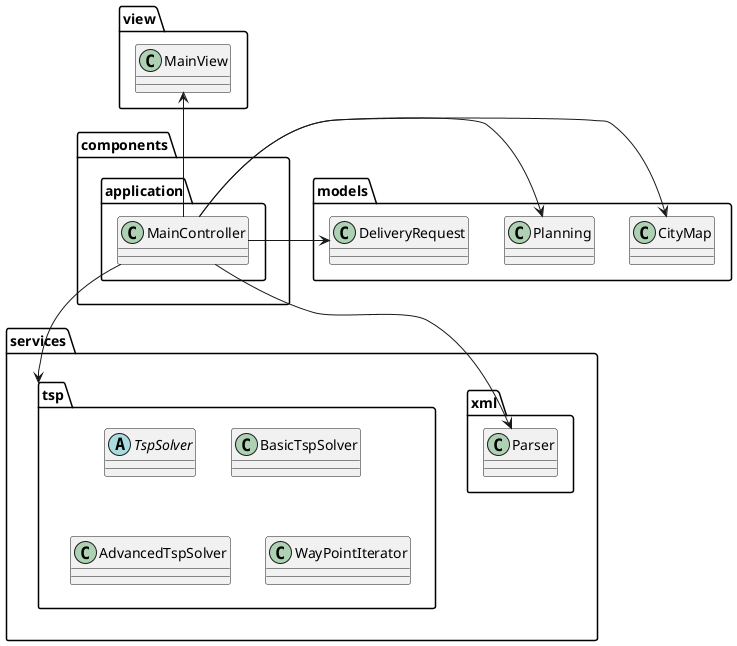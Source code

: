 @startuml

package services {
    package xml {
        class Parser {
        }
    }

    package tsp {
        abstract class TspSolver {
        }

        class BasicTspSolver {
        }

        class AdvancedTspSolver {
        }

        class WayPointIterator {
        }
    }
}

package models {
    class CityMap {
    }

    class Planning {
    }

    class DeliveryRequest {
    }
}

package components {
    package application {
        class MainController {
        }
    }
}

package view {
    class MainView
}

MainController -left-> Parser
MainController -right-> CityMap
MainController -right-> Planning
MainController -right-> DeliveryRequest
MainController -up-> MainView

MainController --> tsp

@enduml
